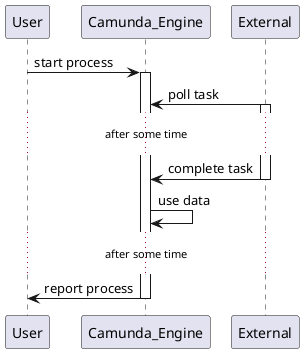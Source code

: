 @startuml

User -> Camunda_Engine : start process
activate Camunda_Engine

External -> Camunda_Engine : poll task
activate External

... after some time ...

External -> Camunda_Engine : complete task
deactivate External

Camunda_Engine -> Camunda_Engine : use data

... after some time ...

Camunda_Engine -> User : report process

deactivate Camunda_Engine

@enduml